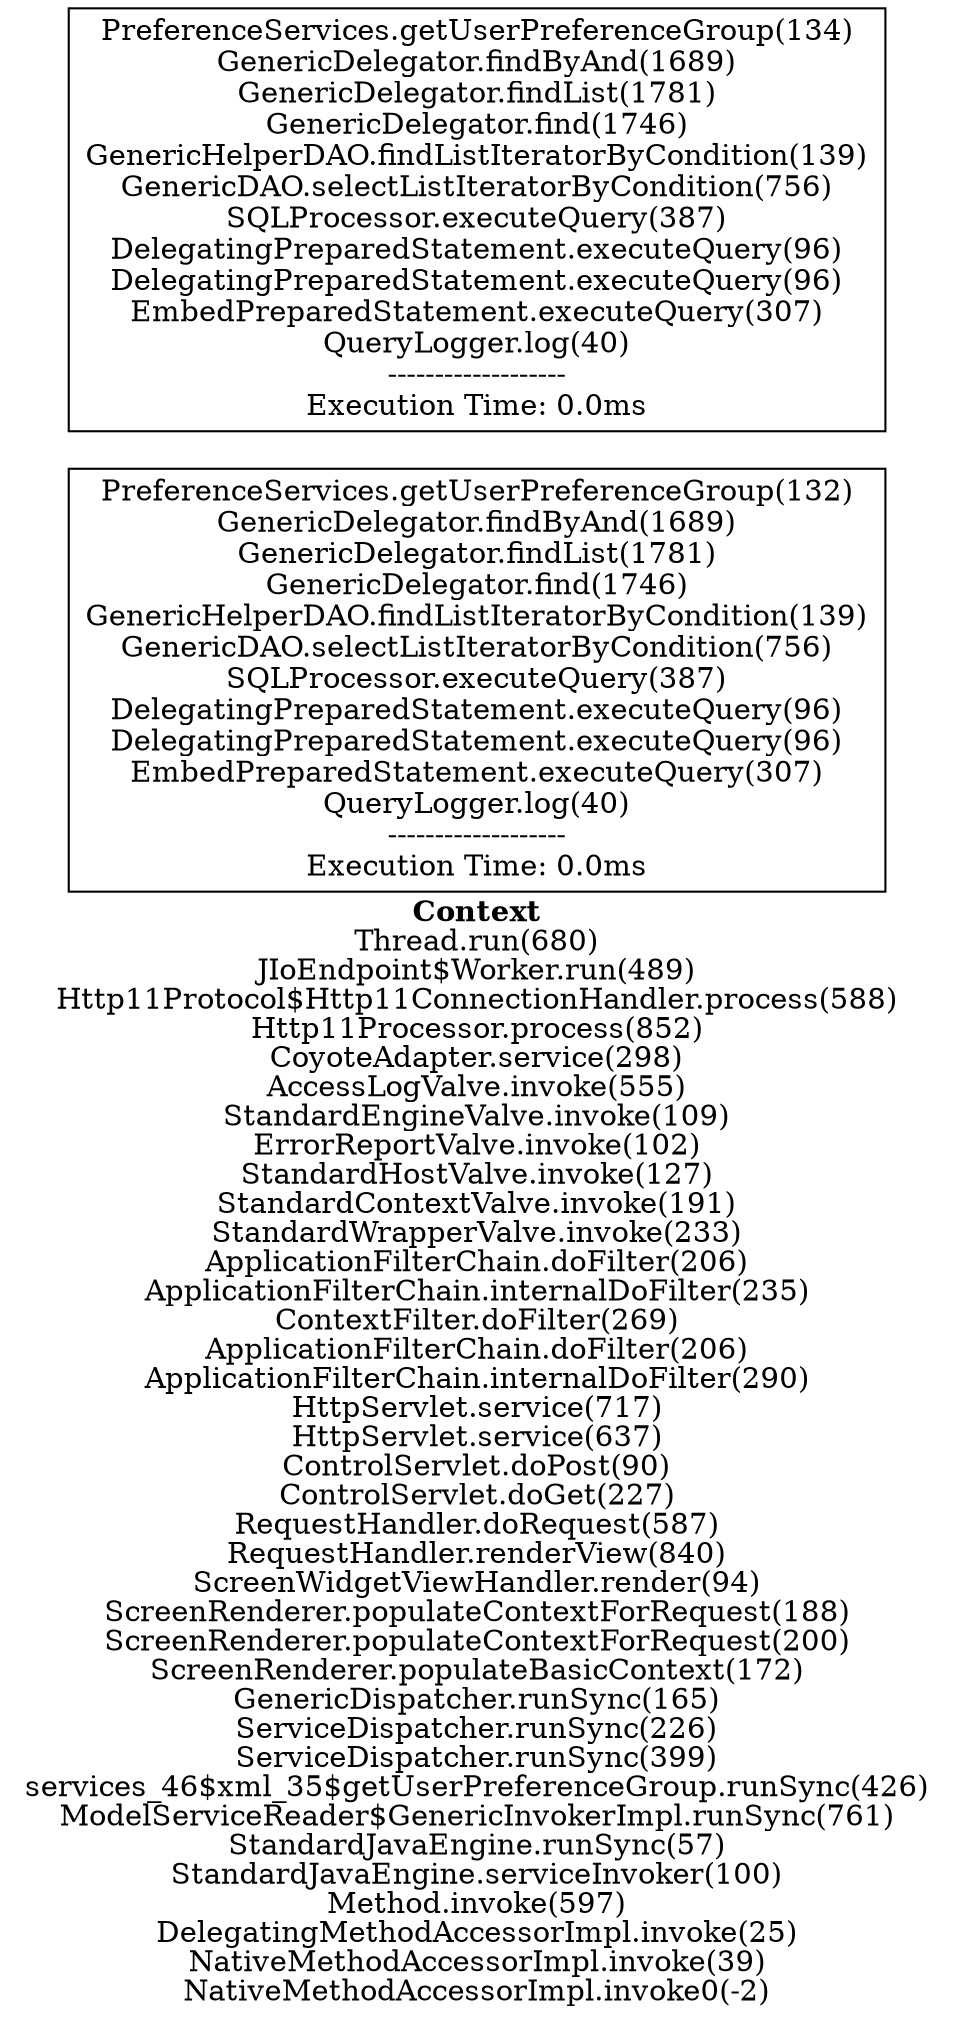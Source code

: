 digraph 1034573819 { 
label=<<font face="Times-Bold">Context</font><br/>Thread.run(680)<br/>JIoEndpoint$Worker.run(489)<br/>Http11Protocol$Http11ConnectionHandler.process(588)<br/>Http11Processor.process(852)<br/>CoyoteAdapter.service(298)<br/>AccessLogValve.invoke(555)<br/>StandardEngineValve.invoke(109)<br/>ErrorReportValve.invoke(102)<br/>StandardHostValve.invoke(127)<br/>StandardContextValve.invoke(191)<br/>StandardWrapperValve.invoke(233)<br/>ApplicationFilterChain.doFilter(206)<br/>ApplicationFilterChain.internalDoFilter(235)<br/>ContextFilter.doFilter(269)<br/>ApplicationFilterChain.doFilter(206)<br/>ApplicationFilterChain.internalDoFilter(290)<br/>HttpServlet.service(717)<br/>HttpServlet.service(637)<br/>ControlServlet.doPost(90)<br/>ControlServlet.doGet(227)<br/>RequestHandler.doRequest(587)<br/>RequestHandler.renderView(840)<br/>ScreenWidgetViewHandler.render(94)<br/>ScreenRenderer.populateContextForRequest(188)<br/>ScreenRenderer.populateContextForRequest(200)<br/>ScreenRenderer.populateBasicContext(172)<br/>GenericDispatcher.runSync(165)<br/>ServiceDispatcher.runSync(226)<br/>ServiceDispatcher.runSync(399)<br/>services_46$xml_35$getUserPreferenceGroup.runSync(426)<br/>ModelServiceReader$GenericInvokerImpl.runSync(761)<br/>StandardJavaEngine.runSync(57)<br/>StandardJavaEngine.serviceInvoker(100)<br/>Method.invoke(597)<br/>DelegatingMethodAccessorImpl.invoke(25)<br/>NativeMethodAccessorImpl.invoke(39)<br/>NativeMethodAccessorImpl.invoke0(-2)>;rankdir=RL;
1 [label="PreferenceServices.getUserPreferenceGroup(132)\nGenericDelegator.findByAnd(1689)\nGenericDelegator.findList(1781)\nGenericDelegator.find(1746)\nGenericHelperDAO.findListIteratorByCondition(139)\nGenericDAO.selectListIteratorByCondition(756)\nSQLProcessor.executeQuery(387)\nDelegatingPreparedStatement.executeQuery(96)\nDelegatingPreparedStatement.executeQuery(96)\nEmbedPreparedStatement.executeQuery(307)\nQueryLogger.log(40)\n-------------------\nExecution Time: 0.0ms\n", shape=box];
2 [label="PreferenceServices.getUserPreferenceGroup(134)\nGenericDelegator.findByAnd(1689)\nGenericDelegator.findList(1781)\nGenericDelegator.find(1746)\nGenericHelperDAO.findListIteratorByCondition(139)\nGenericDAO.selectListIteratorByCondition(756)\nSQLProcessor.executeQuery(387)\nDelegatingPreparedStatement.executeQuery(96)\nDelegatingPreparedStatement.executeQuery(96)\nEmbedPreparedStatement.executeQuery(307)\nQueryLogger.log(40)\n-------------------\nExecution Time: 0.0ms\n", shape=box];
}

